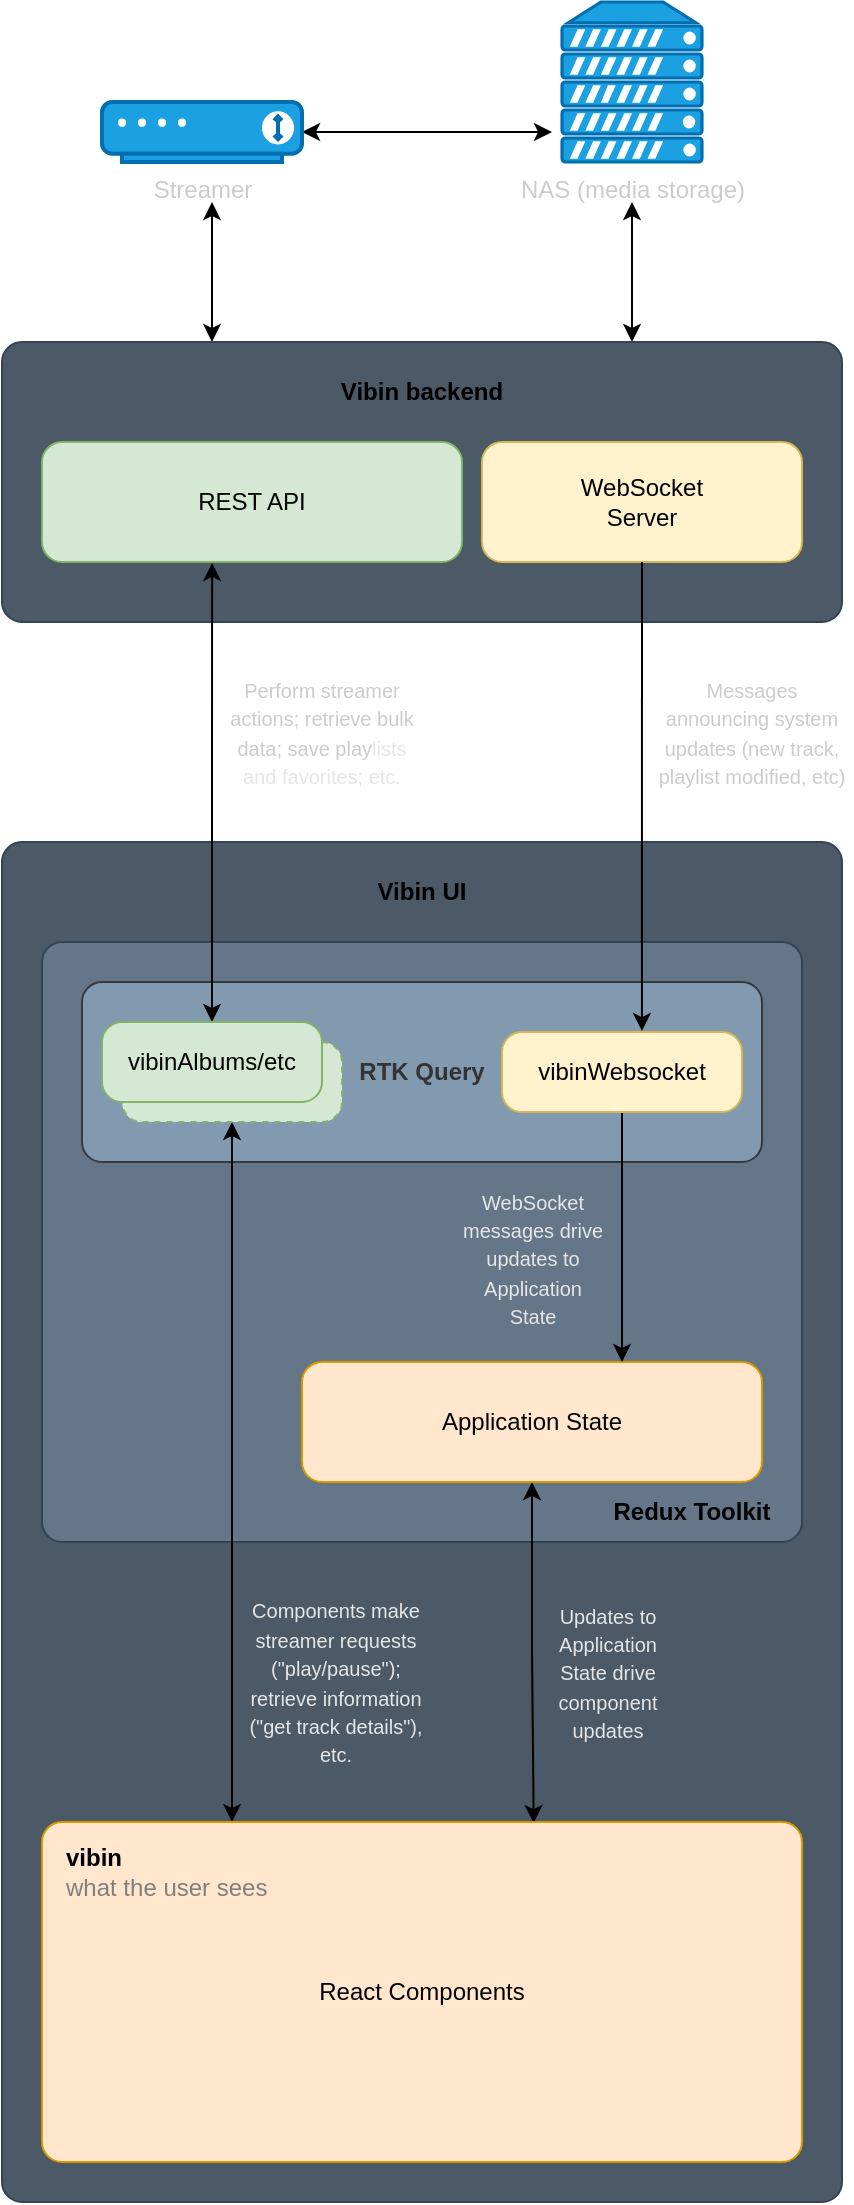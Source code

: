 <mxfile version="21.1.2" type="device">
  <diagram name="Page-1" id="BKR_YkzgPGulqMtl8ffd">
    <mxGraphModel dx="840" dy="1115" grid="1" gridSize="10" guides="1" tooltips="1" connect="1" arrows="1" fold="1" page="1" pageScale="1" pageWidth="1654" pageHeight="1169" math="0" shadow="0">
      <root>
        <mxCell id="0" />
        <mxCell id="1" parent="0" />
        <mxCell id="nwWhtCFXYri13Cr_h7zf-39" style="edgeStyle=orthogonalEdgeStyle;rounded=0;orthogonalLoop=1;jettySize=auto;html=1;exitX=0.75;exitY=0;exitDx=0;exitDy=0;startArrow=classic;startFill=1;" parent="1" source="nwWhtCFXYri13Cr_h7zf-1" edge="1">
          <mxGeometry relative="1" as="geometry">
            <mxPoint x="775" y="140" as="targetPoint" />
          </mxGeometry>
        </mxCell>
        <mxCell id="nwWhtCFXYri13Cr_h7zf-40" style="edgeStyle=orthogonalEdgeStyle;rounded=0;orthogonalLoop=1;jettySize=auto;html=1;exitX=0.25;exitY=0;exitDx=0;exitDy=0;startArrow=classic;startFill=1;" parent="1" source="nwWhtCFXYri13Cr_h7zf-1" edge="1">
          <mxGeometry relative="1" as="geometry">
            <mxPoint x="565" y="140" as="targetPoint" />
          </mxGeometry>
        </mxCell>
        <mxCell id="nwWhtCFXYri13Cr_h7zf-1" value="" style="rounded=1;whiteSpace=wrap;html=1;absoluteArcSize=1;fillColor=#4C5966;fontColor=#ffffff;strokeColor=#314354;" parent="1" vertex="1">
          <mxGeometry x="460" y="210" width="420" height="140" as="geometry" />
        </mxCell>
        <mxCell id="nwWhtCFXYri13Cr_h7zf-2" value="&lt;font color=&quot;#000000&quot;&gt;REST API&lt;/font&gt;" style="rounded=1;whiteSpace=wrap;html=1;absoluteArcSize=1;fillColor=#d5e8d4;strokeColor=#82b366;" parent="1" vertex="1">
          <mxGeometry x="480" y="260" width="210" height="60" as="geometry" />
        </mxCell>
        <mxCell id="nwWhtCFXYri13Cr_h7zf-3" value="&lt;font color=&quot;#000000&quot;&gt;WebSocket&lt;br&gt;Server&lt;/font&gt;" style="rounded=1;whiteSpace=wrap;html=1;absoluteArcSize=1;fillColor=#fff2cc;strokeColor=#d6b656;" parent="1" vertex="1">
          <mxGeometry x="700" y="260" width="160" height="60" as="geometry" />
        </mxCell>
        <mxCell id="nwWhtCFXYri13Cr_h7zf-4" value="&lt;b&gt;Vibin backend&lt;/b&gt;" style="text;html=1;strokeColor=none;fillColor=none;align=center;verticalAlign=middle;whiteSpace=wrap;rounded=0;" parent="1" vertex="1">
          <mxGeometry x="620" y="220" width="100" height="30" as="geometry" />
        </mxCell>
        <mxCell id="nwWhtCFXYri13Cr_h7zf-5" value="" style="rounded=1;whiteSpace=wrap;html=1;absoluteArcSize=1;fillColor=#4C5966;fontColor=#ffffff;strokeColor=#314354;" parent="1" vertex="1">
          <mxGeometry x="460" y="460" width="420" height="680" as="geometry" />
        </mxCell>
        <mxCell id="nwWhtCFXYri13Cr_h7zf-6" value="" style="rounded=1;whiteSpace=wrap;html=1;absoluteArcSize=1;fillColor=#647687;strokeColor=#314354;fontColor=#ffffff;" parent="1" vertex="1">
          <mxGeometry x="480" y="510" width="380" height="300" as="geometry" />
        </mxCell>
        <mxCell id="nwWhtCFXYri13Cr_h7zf-18" style="edgeStyle=orthogonalEdgeStyle;rounded=0;orthogonalLoop=1;jettySize=auto;html=1;exitX=0.5;exitY=1;exitDx=0;exitDy=0;entryX=0.647;entryY=0.003;entryDx=0;entryDy=0;entryPerimeter=0;startArrow=classic;startFill=1;" parent="1" source="nwWhtCFXYri13Cr_h7zf-7" target="nwWhtCFXYri13Cr_h7zf-9" edge="1">
          <mxGeometry relative="1" as="geometry" />
        </mxCell>
        <mxCell id="nwWhtCFXYri13Cr_h7zf-7" value="&lt;font color=&quot;#000000&quot;&gt;Application State&lt;/font&gt;" style="rounded=1;whiteSpace=wrap;html=1;absoluteArcSize=1;fillColor=#ffe6cc;strokeColor=#d79b00;" parent="1" vertex="1">
          <mxGeometry x="610" y="720" width="230" height="60" as="geometry" />
        </mxCell>
        <mxCell id="nwWhtCFXYri13Cr_h7zf-8" value="&lt;b&gt;&lt;font color=&quot;#333333&quot;&gt;RTK Query&lt;/font&gt;&lt;/b&gt;" style="rounded=1;whiteSpace=wrap;html=1;absoluteArcSize=1;fillColor=#829AB0;strokeColor=#36393d;" parent="1" vertex="1">
          <mxGeometry x="500" y="530" width="340" height="90" as="geometry" />
        </mxCell>
        <mxCell id="nwWhtCFXYri13Cr_h7zf-16" style="edgeStyle=orthogonalEdgeStyle;rounded=0;orthogonalLoop=1;jettySize=auto;html=1;exitX=0.25;exitY=0;exitDx=0;exitDy=0;entryX=0.5;entryY=1;entryDx=0;entryDy=0;startArrow=classic;startFill=1;" parent="1" source="nwWhtCFXYri13Cr_h7zf-9" target="nwWhtCFXYri13Cr_h7zf-12" edge="1">
          <mxGeometry relative="1" as="geometry" />
        </mxCell>
        <mxCell id="nwWhtCFXYri13Cr_h7zf-9" value="&lt;font color=&quot;#000000&quot;&gt;React Components&lt;/font&gt;" style="rounded=1;whiteSpace=wrap;html=1;absoluteArcSize=1;fillColor=#ffe6cc;strokeColor=#d79b00;" parent="1" vertex="1">
          <mxGeometry x="480" y="950" width="380" height="170" as="geometry" />
        </mxCell>
        <mxCell id="nwWhtCFXYri13Cr_h7zf-10" value="Vibin UI" style="text;html=1;strokeColor=none;fillColor=none;align=center;verticalAlign=middle;whiteSpace=wrap;rounded=0;fontStyle=1" parent="1" vertex="1">
          <mxGeometry x="640" y="470" width="60" height="30" as="geometry" />
        </mxCell>
        <mxCell id="nwWhtCFXYri13Cr_h7zf-37" style="edgeStyle=orthogonalEdgeStyle;rounded=0;orthogonalLoop=1;jettySize=auto;html=1;exitX=0.5;exitY=1;exitDx=0;exitDy=0;" parent="1" source="nwWhtCFXYri13Cr_h7zf-11" edge="1">
          <mxGeometry relative="1" as="geometry">
            <mxPoint x="770" y="720" as="targetPoint" />
          </mxGeometry>
        </mxCell>
        <mxCell id="nwWhtCFXYri13Cr_h7zf-11" value="&lt;font color=&quot;#000000&quot;&gt;vibinWebsocket&lt;/font&gt;" style="rounded=1;whiteSpace=wrap;html=1;absoluteArcSize=1;fillColor=#fff2cc;strokeColor=#d6b656;" parent="1" vertex="1">
          <mxGeometry x="710" y="555" width="120" height="40" as="geometry" />
        </mxCell>
        <mxCell id="nwWhtCFXYri13Cr_h7zf-12" value="" style="rounded=1;whiteSpace=wrap;html=1;absoluteArcSize=1;fillColor=#d5e8d4;strokeColor=#82b366;dashed=1;" parent="1" vertex="1">
          <mxGeometry x="520" y="560" width="110" height="40" as="geometry" />
        </mxCell>
        <mxCell id="nwWhtCFXYri13Cr_h7zf-19" style="edgeStyle=orthogonalEdgeStyle;rounded=0;orthogonalLoop=1;jettySize=auto;html=1;exitX=0.5;exitY=0;exitDx=0;exitDy=0;entryX=0.405;entryY=1.008;entryDx=0;entryDy=0;entryPerimeter=0;startArrow=classic;startFill=1;" parent="1" source="nwWhtCFXYri13Cr_h7zf-13" target="nwWhtCFXYri13Cr_h7zf-2" edge="1">
          <mxGeometry relative="1" as="geometry" />
        </mxCell>
        <mxCell id="nwWhtCFXYri13Cr_h7zf-13" value="&lt;font color=&quot;#000000&quot;&gt;vibinAlbums/etc&lt;/font&gt;" style="rounded=1;whiteSpace=wrap;html=1;absoluteArcSize=1;fillColor=#d5e8d4;strokeColor=#82b366;" parent="1" vertex="1">
          <mxGeometry x="510" y="550" width="110" height="40" as="geometry" />
        </mxCell>
        <mxCell id="nwWhtCFXYri13Cr_h7zf-14" value="&lt;b&gt;Redux Toolkit&lt;/b&gt;" style="text;html=1;strokeColor=none;fillColor=none;align=center;verticalAlign=middle;whiteSpace=wrap;rounded=0;" parent="1" vertex="1">
          <mxGeometry x="760" y="780" width="90" height="30" as="geometry" />
        </mxCell>
        <mxCell id="nwWhtCFXYri13Cr_h7zf-17" style="edgeStyle=orthogonalEdgeStyle;rounded=0;orthogonalLoop=1;jettySize=auto;html=1;exitX=0.5;exitY=1;exitDx=0;exitDy=0;entryX=0.583;entryY=-0.012;entryDx=0;entryDy=0;entryPerimeter=0;" parent="1" source="nwWhtCFXYri13Cr_h7zf-3" target="nwWhtCFXYri13Cr_h7zf-11" edge="1">
          <mxGeometry relative="1" as="geometry" />
        </mxCell>
        <mxCell id="nwWhtCFXYri13Cr_h7zf-21" value="&lt;font color=&quot;#cccccc&quot;&gt;NAS (media storage)&lt;/font&gt;" style="fontColor=#ffffff;verticalAlign=top;verticalLabelPosition=bottom;labelPosition=center;align=center;html=1;outlineConnect=0;fillColor=#1ba1e2;strokeColor=#006EAF;gradientDirection=north;strokeWidth=2;shape=mxgraph.networks.server;" parent="1" vertex="1">
          <mxGeometry x="740" y="40" width="70" height="80" as="geometry" />
        </mxCell>
        <mxCell id="nwWhtCFXYri13Cr_h7zf-26" style="edgeStyle=orthogonalEdgeStyle;rounded=0;orthogonalLoop=1;jettySize=auto;html=1;startArrow=classic;startFill=1;" parent="1" source="nwWhtCFXYri13Cr_h7zf-22" edge="1">
          <mxGeometry relative="1" as="geometry">
            <mxPoint x="735" y="105" as="targetPoint" />
          </mxGeometry>
        </mxCell>
        <mxCell id="nwWhtCFXYri13Cr_h7zf-22" value="&lt;font color=&quot;#cccccc&quot;&gt;Streamer&lt;/font&gt;" style="fontColor=#ffffff;verticalAlign=top;verticalLabelPosition=bottom;labelPosition=center;align=center;html=1;outlineConnect=0;fillColor=#1ba1e2;strokeColor=#006EAF;gradientDirection=north;strokeWidth=2;shape=mxgraph.networks.modem;" parent="1" vertex="1">
          <mxGeometry x="510" y="90" width="100" height="30" as="geometry" />
        </mxCell>
        <mxCell id="nwWhtCFXYri13Cr_h7zf-30" value="&lt;font color=&quot;#e6e6e6&quot; style=&quot;font-size: 10px;&quot;&gt;Components make streamer requests (&quot;play/pause&quot;); retrieve information (&quot;get track details&quot;), etc.&lt;/font&gt;" style="text;html=1;strokeColor=none;fillColor=none;align=center;verticalAlign=middle;whiteSpace=wrap;rounded=0;fontColor=#CCCCCC;" parent="1" vertex="1">
          <mxGeometry x="578" y="820" width="98" height="120" as="geometry" />
        </mxCell>
        <mxCell id="nwWhtCFXYri13Cr_h7zf-34" value="&lt;font style=&quot;font-size: 10px;&quot;&gt;Messages announcing system updates (new track, playlist modified, etc)&lt;/font&gt;" style="text;html=1;strokeColor=none;fillColor=none;align=center;verticalAlign=middle;whiteSpace=wrap;rounded=0;fontColor=#CCCCCC;" parent="1" vertex="1">
          <mxGeometry x="785" y="370" width="100" height="70" as="geometry" />
        </mxCell>
        <mxCell id="nwWhtCFXYri13Cr_h7zf-35" value="&lt;font color=&quot;#e6e6e6&quot; style=&quot;font-size: 10px;&quot;&gt;Updates to Application State drive component updates&lt;/font&gt;" style="text;html=1;strokeColor=none;fillColor=none;align=center;verticalAlign=middle;whiteSpace=wrap;rounded=0;fontColor=#CCCCCC;" parent="1" vertex="1">
          <mxGeometry x="728" y="833.75" width="70" height="82.5" as="geometry" />
        </mxCell>
        <mxCell id="nwWhtCFXYri13Cr_h7zf-36" value="&lt;font color=&quot;#e6e6e6&quot; style=&quot;font-size: 10px;&quot;&gt;WebSocket messages drive updates to Application State&lt;/font&gt;" style="text;html=1;strokeColor=none;fillColor=none;align=center;verticalAlign=middle;whiteSpace=wrap;rounded=0;fontColor=#CCCCCC;" parent="1" vertex="1">
          <mxGeometry x="687" y="631" width="77" height="73" as="geometry" />
        </mxCell>
        <mxCell id="nwWhtCFXYri13Cr_h7zf-41" value="&lt;font style=&quot;font-size: 10px;&quot;&gt;Perform streamer actions; retrieve bulk data; save play&lt;/font&gt;&lt;font color=&quot;#e6e6e6&quot; style=&quot;font-size: 10px;&quot;&gt;lists and favorites;&amp;nbsp;etc.&lt;/font&gt;" style="text;html=1;strokeColor=none;fillColor=none;align=center;verticalAlign=middle;whiteSpace=wrap;rounded=0;fontColor=#CCCCCC;" parent="1" vertex="1">
          <mxGeometry x="570" y="370" width="100" height="70" as="geometry" />
        </mxCell>
        <mxCell id="nwWhtCFXYri13Cr_h7zf-42" value="&lt;b&gt;&lt;font color=&quot;#000000&quot;&gt;vibin&lt;br&gt;&lt;/font&gt;&lt;/b&gt;&lt;font color=&quot;#808080&quot;&gt;what the user sees&lt;/font&gt;" style="text;html=1;strokeColor=none;fillColor=none;align=left;verticalAlign=middle;whiteSpace=wrap;rounded=0;" parent="1" vertex="1">
          <mxGeometry x="490" y="960" width="150" height="30" as="geometry" />
        </mxCell>
      </root>
    </mxGraphModel>
  </diagram>
</mxfile>
